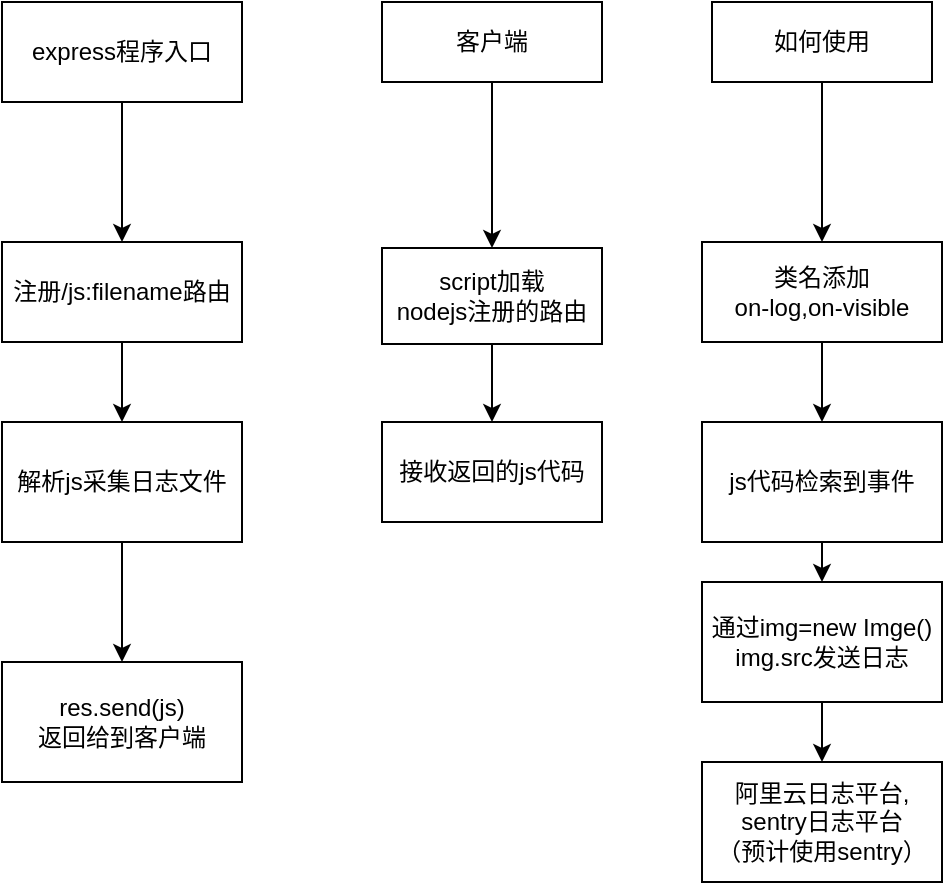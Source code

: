 <mxfile version="12.2.4" pages="1"><diagram id="eE_m9p4XJpkaWpizRpgn" name="Page-1"><mxGraphModel dx="1268" dy="720" grid="1" gridSize="10" guides="1" tooltips="1" connect="1" arrows="1" fold="1" page="1" pageScale="1" pageWidth="850" pageHeight="1100" math="0" shadow="0"><root><mxCell id="0"/><mxCell id="1" parent="0"/><mxCell id="5" style="edgeStyle=orthogonalEdgeStyle;rounded=0;orthogonalLoop=1;jettySize=auto;html=1;exitX=0.5;exitY=1;exitDx=0;exitDy=0;entryX=0.5;entryY=0;entryDx=0;entryDy=0;" parent="1" source="2" target="4" edge="1"><mxGeometry relative="1" as="geometry"/></mxCell><mxCell id="2" value="express程序入口" style="rounded=0;whiteSpace=wrap;html=1;" parent="1" vertex="1"><mxGeometry x="170" y="50" width="120" height="50" as="geometry"/></mxCell><mxCell id="7" style="edgeStyle=orthogonalEdgeStyle;rounded=0;orthogonalLoop=1;jettySize=auto;html=1;exitX=0.5;exitY=1;exitDx=0;exitDy=0;entryX=0.5;entryY=0;entryDx=0;entryDy=0;" parent="1" source="4" target="6" edge="1"><mxGeometry relative="1" as="geometry"/></mxCell><mxCell id="4" value="注册/js:filename路由" style="rounded=0;whiteSpace=wrap;html=1;" parent="1" vertex="1"><mxGeometry x="170" y="170" width="120" height="50" as="geometry"/></mxCell><mxCell id="9" style="edgeStyle=orthogonalEdgeStyle;rounded=0;orthogonalLoop=1;jettySize=auto;html=1;exitX=0.5;exitY=1;exitDx=0;exitDy=0;entryX=0.5;entryY=0;entryDx=0;entryDy=0;" parent="1" source="6" target="8" edge="1"><mxGeometry relative="1" as="geometry"/></mxCell><mxCell id="6" value="解析js采集日志文件" style="rounded=0;whiteSpace=wrap;html=1;" parent="1" vertex="1"><mxGeometry x="170" y="260" width="120" height="60" as="geometry"/></mxCell><mxCell id="8" value="res.send(js)&lt;br&gt;返回给到客户端" style="rounded=0;whiteSpace=wrap;html=1;" parent="1" vertex="1"><mxGeometry x="170" y="380" width="120" height="60" as="geometry"/></mxCell><mxCell id="12" style="edgeStyle=orthogonalEdgeStyle;rounded=0;orthogonalLoop=1;jettySize=auto;html=1;" parent="1" source="10" target="11" edge="1"><mxGeometry relative="1" as="geometry"/></mxCell><mxCell id="10" value="客户端" style="rounded=0;whiteSpace=wrap;html=1;" parent="1" vertex="1"><mxGeometry x="360" y="50" width="110" height="40" as="geometry"/></mxCell><mxCell id="14" style="edgeStyle=orthogonalEdgeStyle;rounded=0;orthogonalLoop=1;jettySize=auto;html=1;entryX=0.5;entryY=0;entryDx=0;entryDy=0;" parent="1" source="11" target="13" edge="1"><mxGeometry relative="1" as="geometry"/></mxCell><mxCell id="11" value="script加载&lt;br&gt;nodejs注册的路由" style="rounded=0;whiteSpace=wrap;html=1;" parent="1" vertex="1"><mxGeometry x="360" y="173" width="110" height="48" as="geometry"/></mxCell><mxCell id="13" value="接收返回的js代码" style="rounded=0;whiteSpace=wrap;html=1;" parent="1" vertex="1"><mxGeometry x="360" y="260" width="110" height="50" as="geometry"/></mxCell><mxCell id="17" style="edgeStyle=orthogonalEdgeStyle;rounded=0;orthogonalLoop=1;jettySize=auto;html=1;" parent="1" source="15" target="16" edge="1"><mxGeometry relative="1" as="geometry"/></mxCell><mxCell id="15" value="如何使用" style="rounded=0;whiteSpace=wrap;html=1;" parent="1" vertex="1"><mxGeometry x="525" y="50" width="110" height="40" as="geometry"/></mxCell><mxCell id="20" style="edgeStyle=orthogonalEdgeStyle;rounded=0;orthogonalLoop=1;jettySize=auto;html=1;exitX=0.5;exitY=1;exitDx=0;exitDy=0;entryX=0.5;entryY=0;entryDx=0;entryDy=0;" parent="1" source="16" target="18" edge="1"><mxGeometry relative="1" as="geometry"/></mxCell><mxCell id="16" value="类名添加&lt;br&gt;on-log,on-visible" style="rounded=0;whiteSpace=wrap;html=1;" parent="1" vertex="1"><mxGeometry x="520" y="170" width="120" height="50" as="geometry"/></mxCell><mxCell id="22" style="edgeStyle=orthogonalEdgeStyle;rounded=0;orthogonalLoop=1;jettySize=auto;html=1;exitX=0.5;exitY=1;exitDx=0;exitDy=0;entryX=0.5;entryY=0;entryDx=0;entryDy=0;" parent="1" source="18" target="21" edge="1"><mxGeometry relative="1" as="geometry"/></mxCell><mxCell id="18" value="js代码检索到事件&lt;br&gt;" style="rounded=0;whiteSpace=wrap;html=1;" parent="1" vertex="1"><mxGeometry x="520" y="260" width="120" height="60" as="geometry"/></mxCell><mxCell id="25" style="edgeStyle=orthogonalEdgeStyle;rounded=0;orthogonalLoop=1;jettySize=auto;html=1;exitX=0.5;exitY=1;exitDx=0;exitDy=0;entryX=0.5;entryY=0;entryDx=0;entryDy=0;" parent="1" source="21" target="24" edge="1"><mxGeometry relative="1" as="geometry"/></mxCell><mxCell id="21" value="通过img=new Imge()&lt;br&gt;img.src发送日志" style="rounded=0;whiteSpace=wrap;html=1;" parent="1" vertex="1"><mxGeometry x="520" y="340" width="120" height="60" as="geometry"/></mxCell><mxCell id="24" value="阿里云日志平台,&lt;br&gt;sentry日志平台&lt;br&gt;（预计使用sentry）" style="rounded=0;whiteSpace=wrap;html=1;" parent="1" vertex="1"><mxGeometry x="520" y="430" width="120" height="60" as="geometry"/></mxCell></root></mxGraphModel></diagram></mxfile>